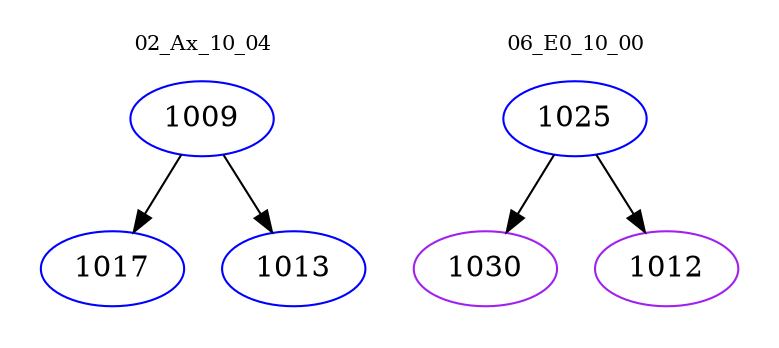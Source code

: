 digraph{
subgraph cluster_0 {
color = white
label = "02_Ax_10_04";
fontsize=10;
T0_1009 [label="1009", color="blue"]
T0_1009 -> T0_1017 [color="black"]
T0_1017 [label="1017", color="blue"]
T0_1009 -> T0_1013 [color="black"]
T0_1013 [label="1013", color="blue"]
}
subgraph cluster_1 {
color = white
label = "06_E0_10_00";
fontsize=10;
T1_1025 [label="1025", color="blue"]
T1_1025 -> T1_1030 [color="black"]
T1_1030 [label="1030", color="purple"]
T1_1025 -> T1_1012 [color="black"]
T1_1012 [label="1012", color="purple"]
}
}
